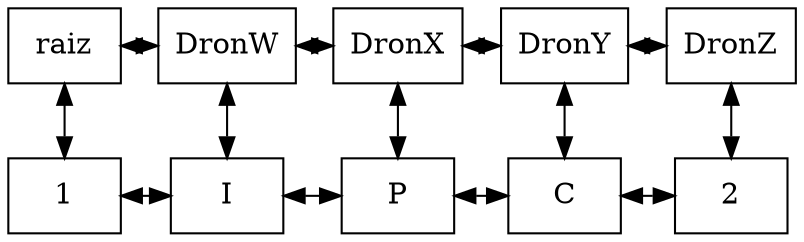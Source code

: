 digraph MatrizCapa{ 
 node[shape=box] 
 rankdir = UD; 
 {rank = min; 
nodo00[label="raiz", rankdir=LR, group="0"];
nodo30[label="DronW", rankdir=LR, group="3"];
nodo40[label="DronX", rankdir=LR, group="4"];
nodo50[label="DronY", rankdir=LR, group="5"];
nodo60[label="DronZ", rankdir=LR, group="6"];
}
{rank=same;
nodo00[label="raiz",group="0"];
nodo30[label="DronW",group="3"];
nodo40[label="DronX",group="4"];
nodo50[label="DronY",group="5"];
nodo60[label="DronZ",group="6"];
}
{rank=same;
nodo02[label="1",group="0"];
nodo32[label="I",group="3"];
nodo42[label="P",group="4"];
nodo52[label="C",group="5"];
nodo62[label="2",group="6"];
}
nodo00 -> nodo30 [dir = both]; 
nodo30 -> nodo40 [dir = both]; 
nodo40 -> nodo50 [dir = both]; 
nodo50 -> nodo60 [dir = both]; 
nodo02 -> nodo32 [dir = both]; 
nodo32 -> nodo42 [dir = both]; 
nodo42 -> nodo52 [dir = both]; 
nodo52 -> nodo62 [dir = both]; 
nodo00 -> nodo02 [dir = both]; 
nodo30 -> nodo32 [dir = both]; 
nodo40 -> nodo42 [dir = both]; 
nodo50 -> nodo52 [dir = both]; 
nodo60 -> nodo62 [dir = both]; 
}